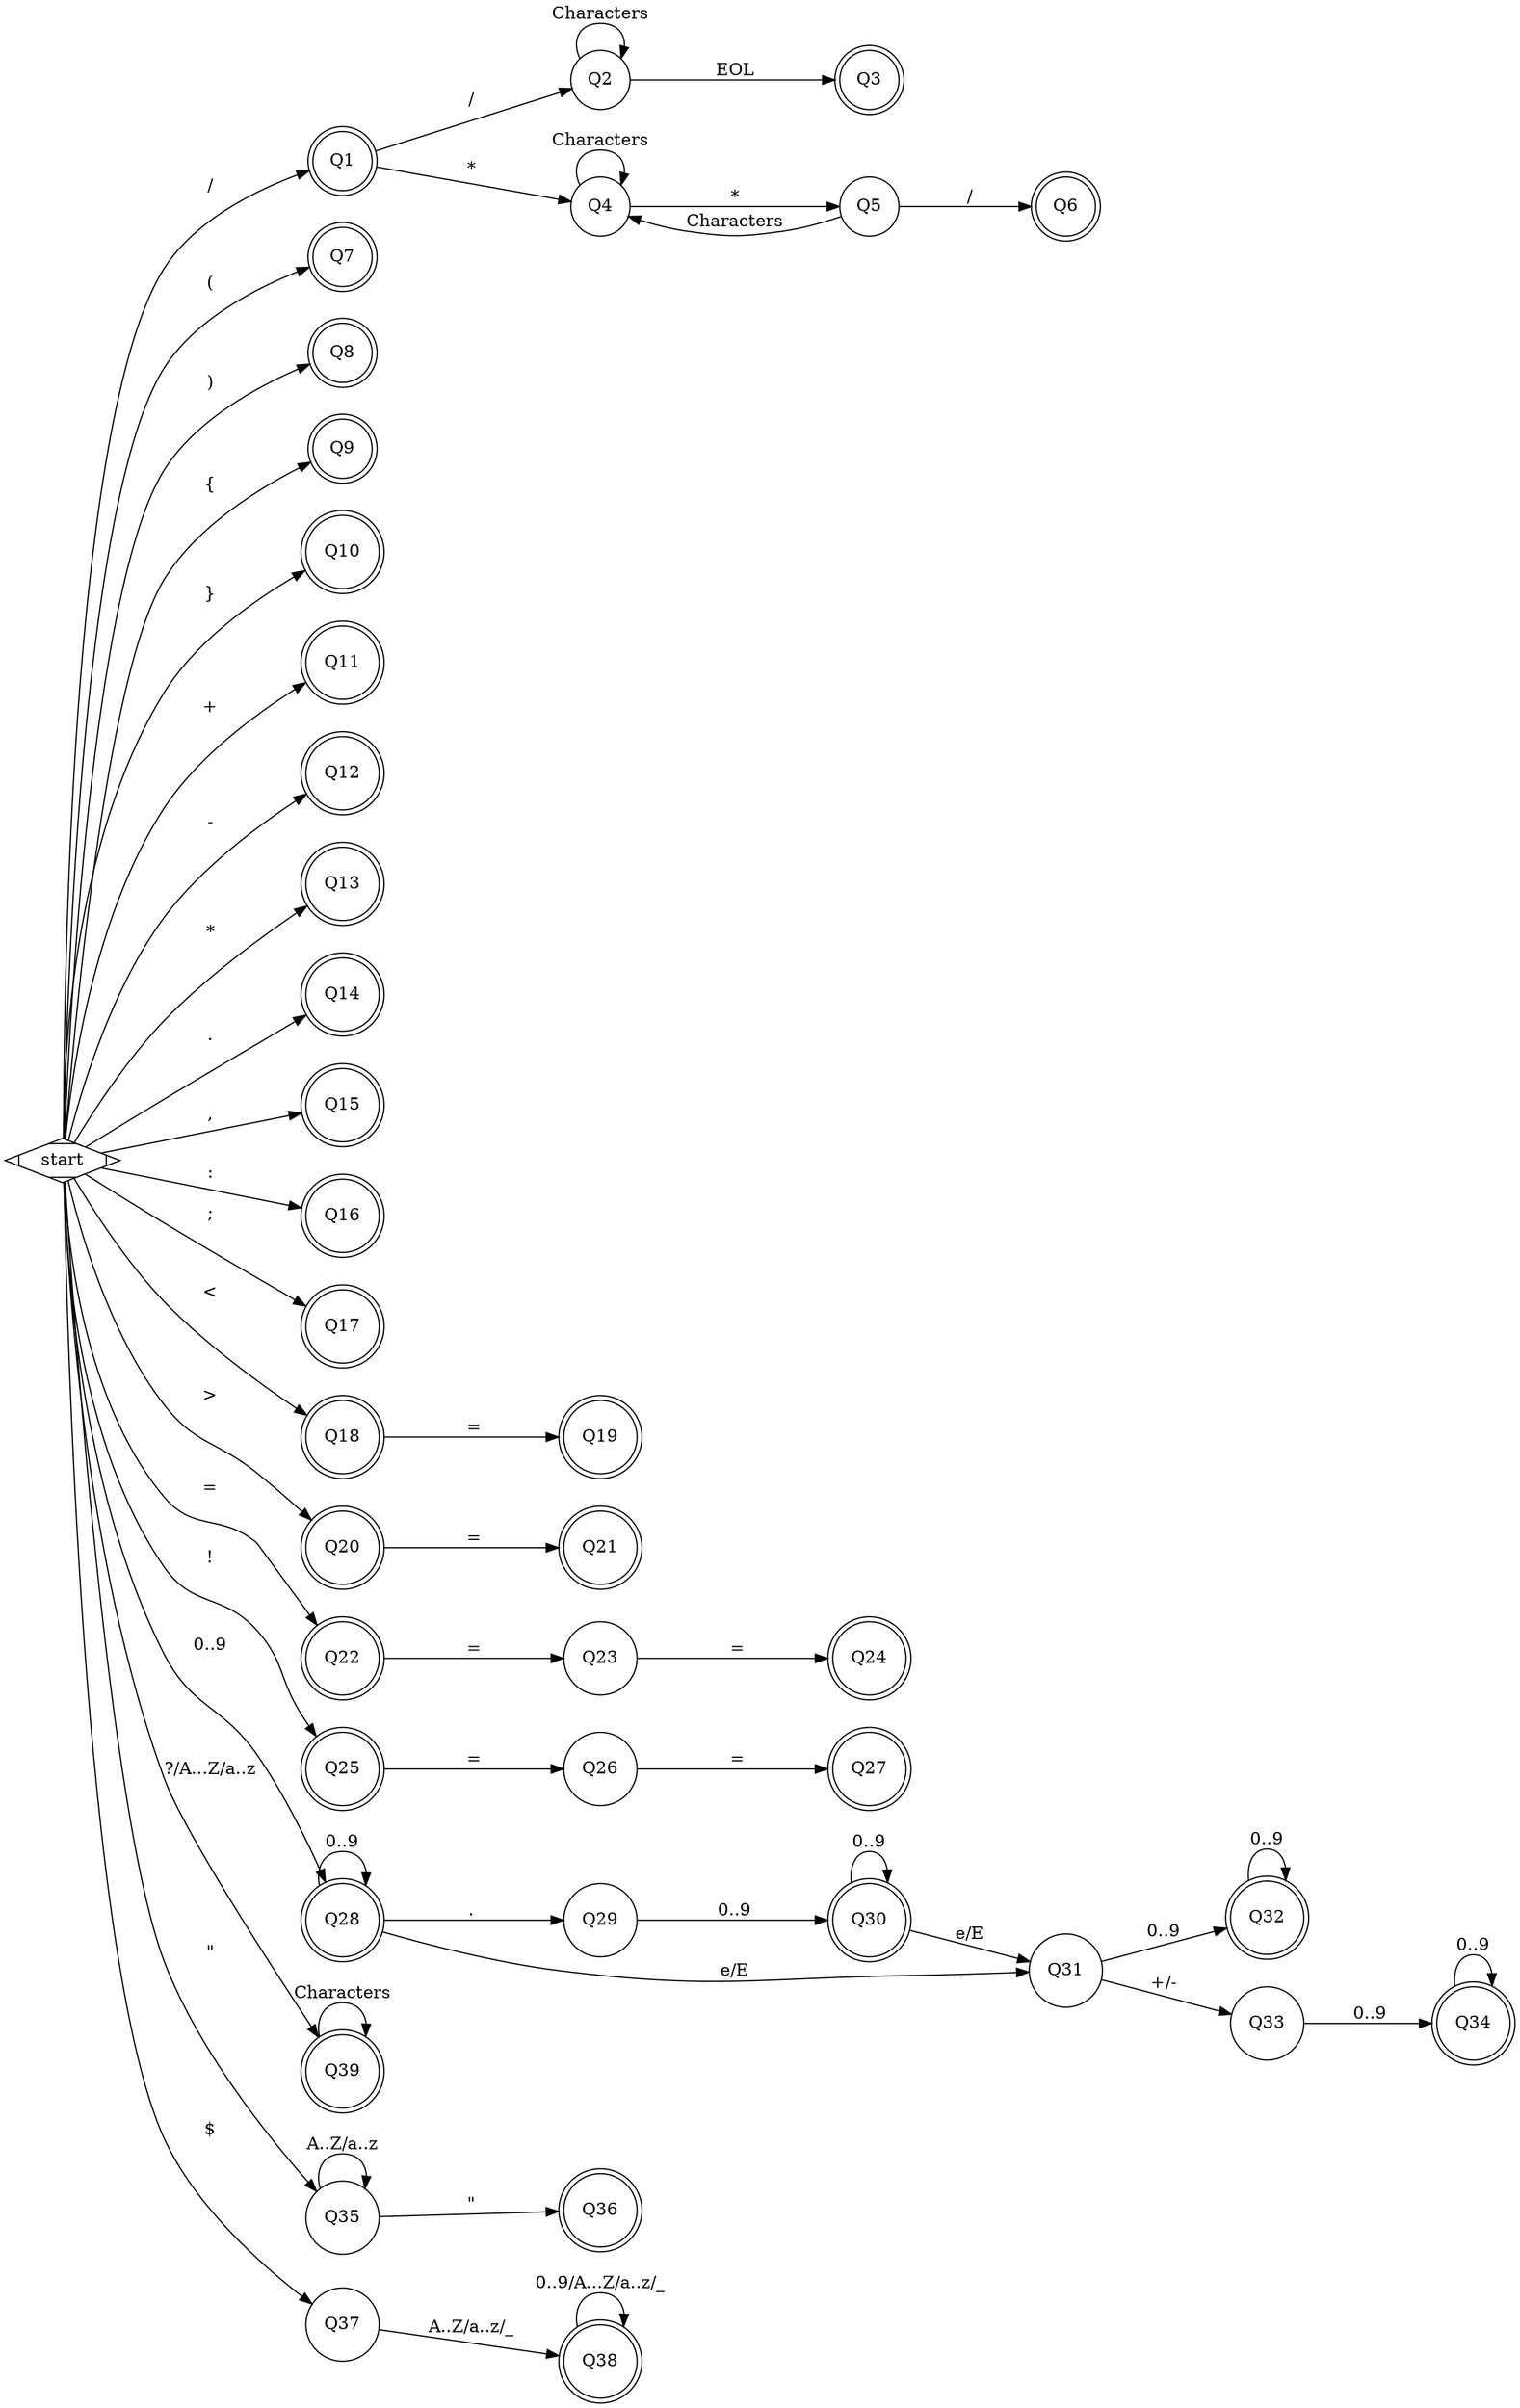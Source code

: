 digraph G {
	graph [
		nodesep = 0.3,
		ranksep = 1,
		splines = true,
        rankdir = LR];
    {
    node [shape=doublecircle]
        Q1  // DIVIDE
        Q3  // Comment 
        Q6  // Multiline Comment
        Q7  // LEFT ROUND BRACKET
        Q8  // RIGHT ROUND BRACKET
        Q9  // LEFT CURLY BRACKET
        Q10 // RIGHT CURLY BRACKET
        Q11 // PLUS
        Q12 // MINUS
        Q13 // MULTIPLY
        Q14 // DOT
        Q15 // COMMA
        Q16 // COLON
        Q17 // SEMICOLON
        Q18 // LESS THAN
        Q19 // LESS THAN OR EQUAL
        Q20 // GREATER THAN
        Q21 // GREATER THAN OR EQUAL
        Q22 // ASSIGN
        Q24 // EQUAL
        Q25 // EXLEMATION MARK
        Q27 // NOT EQUAL
        Q28 // INTEGER
        Q30 // FLOAT
        Q32 // FLOAT WITH EXPONENT
        Q34 // FLOAT WITH +- EXPONENT
        Q36 // STRING
        Q38 // VARIABLE
        Q39 // DATA TYPE
    }
    {
    node [shape=circle]
        Q2
        Q4
        Q5
        Q23
        Q26
        Q29
        Q31
        Q33
        Q35
        Q37
    }

    start [shape=Mdiamond]

    start -> Q1[label="/"];
    Q1 -> Q2[label="/"];
    Q2 -> Q2[label="Characters"];
    Q2 -> Q3[label="EOL"];
    Q1 -> Q4[label="*"];
    Q4 -> Q4[label="Characters"];
    Q4 -> Q5[label="*"];
    Q5 -> Q6[label="/"];
    Q5 -> Q4[label="Characters"];

    start -> Q7[label="("];
    start -> Q8[label=")"];
    start -> Q9[label="{"];
    start -> Q10[label="}"];

    start -> Q11[label="+"];
    start -> Q12[label="-"];
    start -> Q13[label="*"];

    start -> Q14[label="."];
    start -> Q15[label=","];
    start -> Q16[label=":"];
    start -> Q17[label=";"];

    start -> Q18[label="<"];
    Q18 -> Q19[label=" ="];

    start -> Q20[label=">"];
    Q20 -> Q21[label=" ="];

    start -> Q22[label="="];
    Q22 -> Q23[label=" ="];
    Q23 -> Q24[label=" ="];

    start -> Q25[label="!"];
    Q25 -> Q26[label=" ="];
    Q26 -> Q27[label=" ="];

    start -> Q28[label="0..9"];
    Q28 -> Q28[label="0..9"];
    Q28 -> Q29[label="."];
    Q29 -> Q30[label="0..9"];
    Q28 -> Q31[label="e/E"];
    Q31 -> Q32[label="0..9"];
    Q32 -> Q32[label="0..9"];
    Q31 -> Q33[label="+/-"];
    Q33 -> Q34[label="0..9"];
    Q34 -> Q34[label="0..9"];
    Q30 -> Q31[label="e/E"];
    Q30 -> Q30[label="0..9"];

    start -> Q35[label="\""];
    Q35 -> Q35[label="A..Z/a..z"];
    Q35 -> Q36[label="\""];

    start -> Q37[label="$"];
    Q37 -> Q38[label="A..Z/a..z/_"];
    Q38 -> Q38[label="0..9/A...Z/a..z/_"];

    start -> Q39[label="?/A...Z/a..z"];
    Q39 -> Q39[label="Characters"];
}
